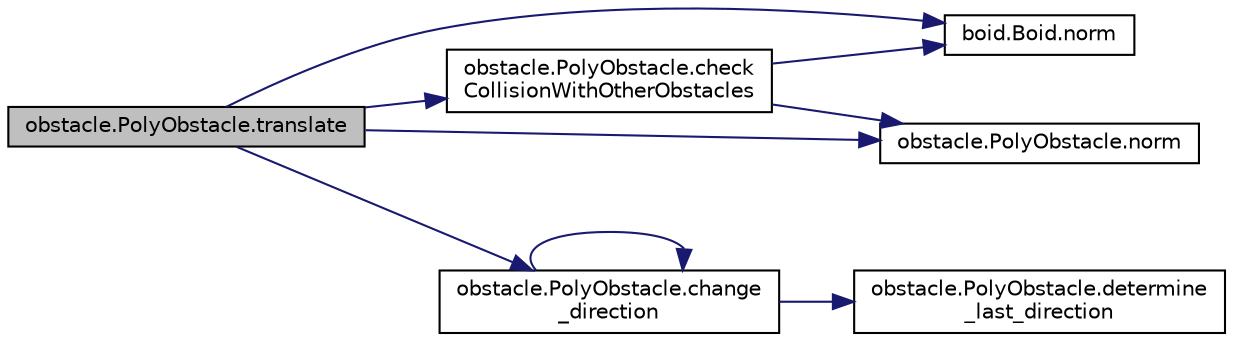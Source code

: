 digraph "obstacle.PolyObstacle.translate"
{
  edge [fontname="Helvetica",fontsize="10",labelfontname="Helvetica",labelfontsize="10"];
  node [fontname="Helvetica",fontsize="10",shape=record];
  rankdir="LR";
  Node1 [label="obstacle.PolyObstacle.translate",height=0.2,width=0.4,color="black", fillcolor="grey75", style="filled" fontcolor="black"];
  Node1 -> Node2 [color="midnightblue",fontsize="10",style="solid",fontname="Helvetica"];
  Node2 [label="obstacle.PolyObstacle.check\lCollisionWithOtherObstacles",height=0.2,width=0.4,color="black", fillcolor="white", style="filled",URL="$classobstacle_1_1PolyObstacle.html#af4f36a0612aa485298e12cd70a2677cb",tooltip="Check to see if there is a collision with a static obstacle. "];
  Node2 -> Node3 [color="midnightblue",fontsize="10",style="solid",fontname="Helvetica"];
  Node3 [label="boid.Boid.norm",height=0.2,width=0.4,color="black", fillcolor="white", style="filled",URL="$classboid_1_1Boid.html#a576c57d100aa5743d610de30bf1a2b2c",tooltip="Gets the distance between two points. "];
  Node2 -> Node4 [color="midnightblue",fontsize="10",style="solid",fontname="Helvetica"];
  Node4 [label="obstacle.PolyObstacle.norm",height=0.2,width=0.4,color="black", fillcolor="white", style="filled",URL="$classobstacle_1_1PolyObstacle.html#a3392ccb4d22e752b0f150af354b16862",tooltip="Gets the Eulidean distance between p1 and p2. "];
  Node1 -> Node5 [color="midnightblue",fontsize="10",style="solid",fontname="Helvetica"];
  Node5 [label="obstacle.PolyObstacle.change\l_direction",height=0.2,width=0.4,color="black", fillcolor="white", style="filled",URL="$classobstacle_1_1PolyObstacle.html#a9b6945bd67258643ad471c965889d707",tooltip="Change direction. "];
  Node5 -> Node6 [color="midnightblue",fontsize="10",style="solid",fontname="Helvetica"];
  Node6 [label="obstacle.PolyObstacle.determine\l_last_direction",height=0.2,width=0.4,color="black", fillcolor="white", style="filled",URL="$classobstacle_1_1PolyObstacle.html#a64c90b17b8ca249e30e0b040930798de"];
  Node5 -> Node5 [color="midnightblue",fontsize="10",style="solid",fontname="Helvetica"];
  Node1 -> Node3 [color="midnightblue",fontsize="10",style="solid",fontname="Helvetica"];
  Node1 -> Node4 [color="midnightblue",fontsize="10",style="solid",fontname="Helvetica"];
}
